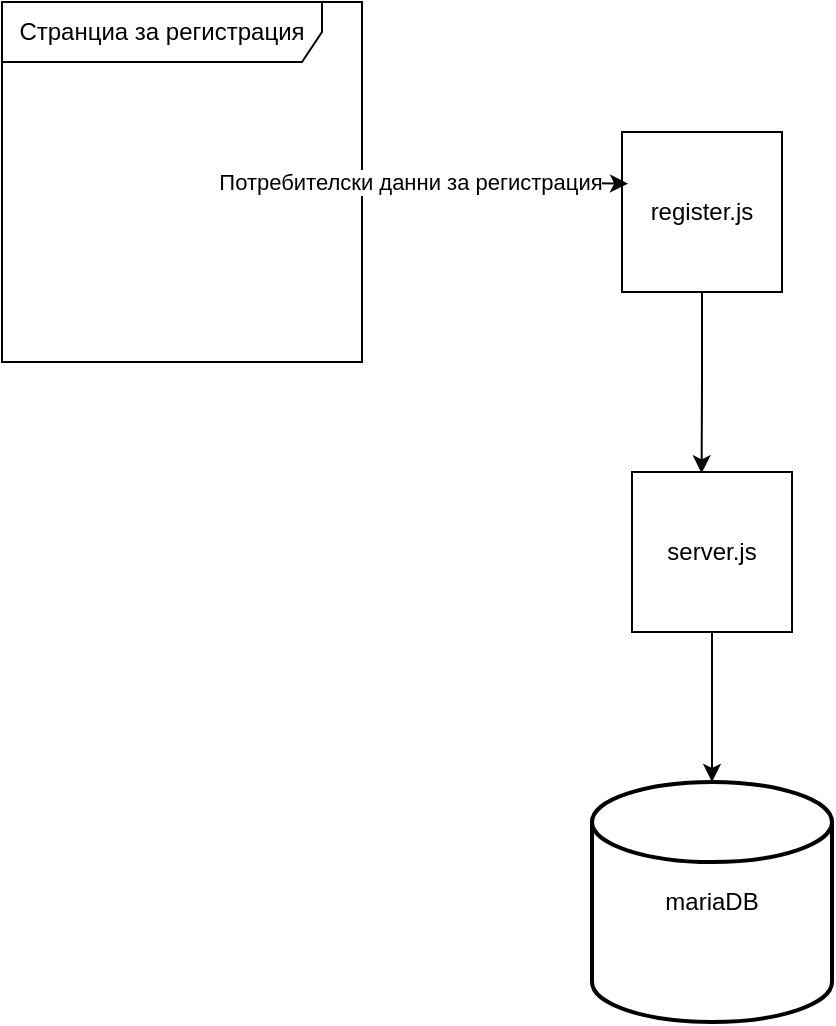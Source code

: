 <mxfile version="26.2.8">
  <diagram name="Страница-1" id="5YEgut14-etFqZxIC_qB">
    <mxGraphModel dx="793" dy="455" grid="1" gridSize="10" guides="1" tooltips="1" connect="1" arrows="1" fold="1" page="1" pageScale="1" pageWidth="827" pageHeight="1169" math="0" shadow="0">
      <root>
        <mxCell id="0" />
        <mxCell id="1" parent="0" />
        <mxCell id="oh9eQlsX34iOXUxyGE5B-1" value="mariaDB" style="strokeWidth=2;html=1;shape=mxgraph.flowchart.database;whiteSpace=wrap;" vertex="1" parent="1">
          <mxGeometry x="375" y="820" width="120" height="120" as="geometry" />
        </mxCell>
        <mxCell id="oh9eQlsX34iOXUxyGE5B-7" value="" style="whiteSpace=wrap;html=1;aspect=fixed;" vertex="1" parent="1">
          <mxGeometry x="80" y="430" width="180" height="180" as="geometry" />
        </mxCell>
        <mxCell id="oh9eQlsX34iOXUxyGE5B-2" value="Странциа за регистрация" style="shape=umlFrame;whiteSpace=wrap;html=1;pointerEvents=0;width=160;height=30;" vertex="1" parent="1">
          <mxGeometry x="80" y="430" width="180" height="180" as="geometry" />
        </mxCell>
        <mxCell id="oh9eQlsX34iOXUxyGE5B-12" value="register.js" style="whiteSpace=wrap;html=1;aspect=fixed;" vertex="1" parent="1">
          <mxGeometry x="390" y="495" width="80" height="80" as="geometry" />
        </mxCell>
        <mxCell id="oh9eQlsX34iOXUxyGE5B-43" value="" style="edgeStyle=orthogonalEdgeStyle;rounded=0;orthogonalLoop=1;jettySize=auto;html=1;" edge="1" parent="1" source="oh9eQlsX34iOXUxyGE5B-13" target="oh9eQlsX34iOXUxyGE5B-1">
          <mxGeometry relative="1" as="geometry" />
        </mxCell>
        <mxCell id="oh9eQlsX34iOXUxyGE5B-13" value="server.js" style="whiteSpace=wrap;html=1;aspect=fixed;" vertex="1" parent="1">
          <mxGeometry x="395" y="665" width="80" height="80" as="geometry" />
        </mxCell>
        <mxCell id="oh9eQlsX34iOXUxyGE5B-16" value="" style="ellipse;whiteSpace=wrap;html=1;align=center;aspect=fixed;fillColor=none;strokeColor=none;resizable=0;perimeter=centerPerimeter;rotatable=0;allowArrows=0;points=[];outlineConnect=1;" vertex="1" parent="1">
          <mxGeometry x="385" y="720" width="10" height="10" as="geometry" />
        </mxCell>
        <mxCell id="oh9eQlsX34iOXUxyGE5B-25" value="" style="ellipse;whiteSpace=wrap;html=1;align=center;aspect=fixed;fillColor=none;strokeColor=none;resizable=0;perimeter=centerPerimeter;rotatable=0;allowArrows=0;points=[];outlineConnect=1;" vertex="1" parent="1">
          <mxGeometry x="425" y="630" width="10" height="10" as="geometry" />
        </mxCell>
        <mxCell id="oh9eQlsX34iOXUxyGE5B-42" value="" style="ellipse;whiteSpace=wrap;html=1;align=center;aspect=fixed;fillColor=none;strokeColor=none;resizable=0;perimeter=centerPerimeter;rotatable=0;allowArrows=0;points=[];outlineConnect=1;" vertex="1" parent="1">
          <mxGeometry x="430" y="650" width="10" height="10" as="geometry" />
        </mxCell>
        <mxCell id="oh9eQlsX34iOXUxyGE5B-44" style="edgeStyle=orthogonalEdgeStyle;rounded=0;orthogonalLoop=1;jettySize=auto;html=1;entryX=0.038;entryY=0.323;entryDx=0;entryDy=0;entryPerimeter=0;" edge="1" parent="1" source="oh9eQlsX34iOXUxyGE5B-7" target="oh9eQlsX34iOXUxyGE5B-12">
          <mxGeometry relative="1" as="geometry" />
        </mxCell>
        <mxCell id="oh9eQlsX34iOXUxyGE5B-46" value="Потребителски данни за регистрация" style="edgeLabel;html=1;align=center;verticalAlign=middle;resizable=0;points=[];" vertex="1" connectable="0" parent="oh9eQlsX34iOXUxyGE5B-44">
          <mxGeometry x="-0.639" relative="1" as="geometry">
            <mxPoint as="offset" />
          </mxGeometry>
        </mxCell>
        <mxCell id="oh9eQlsX34iOXUxyGE5B-45" style="edgeStyle=orthogonalEdgeStyle;rounded=0;orthogonalLoop=1;jettySize=auto;html=1;entryX=0.435;entryY=0.008;entryDx=0;entryDy=0;entryPerimeter=0;" edge="1" parent="1" source="oh9eQlsX34iOXUxyGE5B-12" target="oh9eQlsX34iOXUxyGE5B-13">
          <mxGeometry relative="1" as="geometry" />
        </mxCell>
      </root>
    </mxGraphModel>
  </diagram>
</mxfile>
